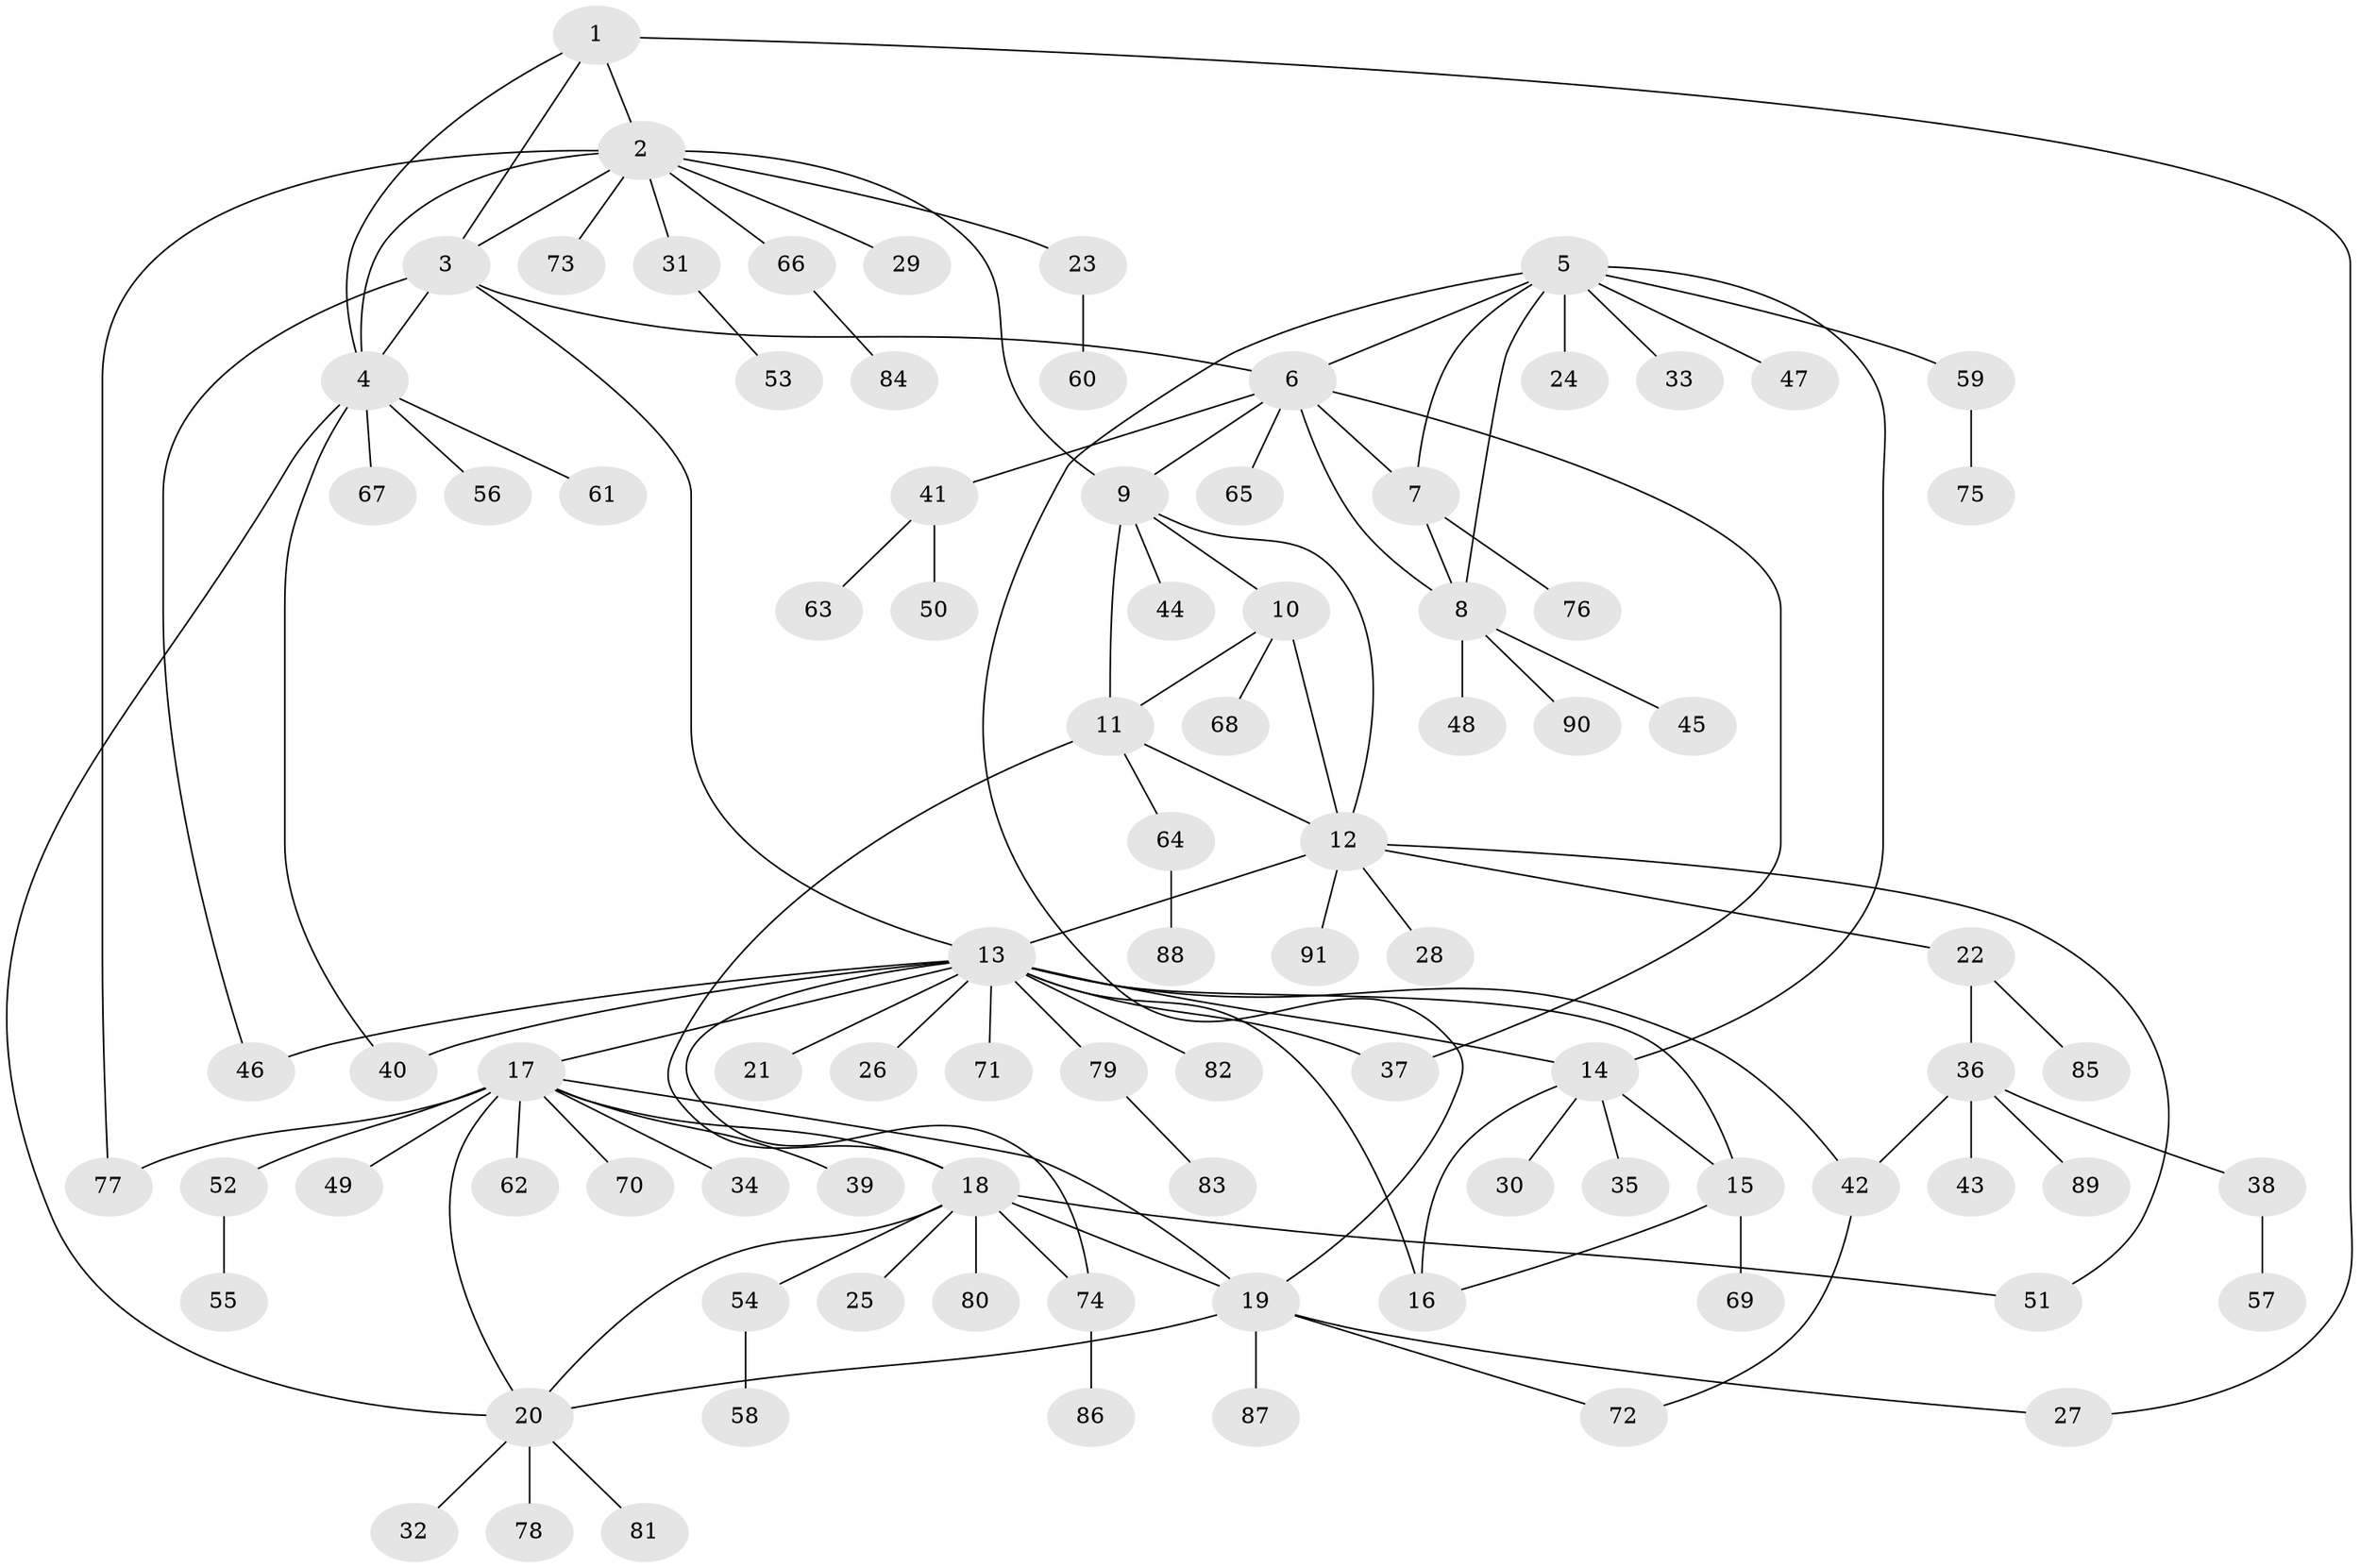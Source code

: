 // Generated by graph-tools (version 1.1) at 2025/16/03/09/25 04:16:09]
// undirected, 91 vertices, 120 edges
graph export_dot {
graph [start="1"]
  node [color=gray90,style=filled];
  1;
  2;
  3;
  4;
  5;
  6;
  7;
  8;
  9;
  10;
  11;
  12;
  13;
  14;
  15;
  16;
  17;
  18;
  19;
  20;
  21;
  22;
  23;
  24;
  25;
  26;
  27;
  28;
  29;
  30;
  31;
  32;
  33;
  34;
  35;
  36;
  37;
  38;
  39;
  40;
  41;
  42;
  43;
  44;
  45;
  46;
  47;
  48;
  49;
  50;
  51;
  52;
  53;
  54;
  55;
  56;
  57;
  58;
  59;
  60;
  61;
  62;
  63;
  64;
  65;
  66;
  67;
  68;
  69;
  70;
  71;
  72;
  73;
  74;
  75;
  76;
  77;
  78;
  79;
  80;
  81;
  82;
  83;
  84;
  85;
  86;
  87;
  88;
  89;
  90;
  91;
  1 -- 2;
  1 -- 3;
  1 -- 4;
  1 -- 27;
  2 -- 3;
  2 -- 4;
  2 -- 9;
  2 -- 23;
  2 -- 29;
  2 -- 31;
  2 -- 66;
  2 -- 73;
  2 -- 77;
  3 -- 4;
  3 -- 6;
  3 -- 13;
  3 -- 46;
  4 -- 20;
  4 -- 40;
  4 -- 56;
  4 -- 61;
  4 -- 67;
  5 -- 6;
  5 -- 7;
  5 -- 8;
  5 -- 14;
  5 -- 19;
  5 -- 24;
  5 -- 33;
  5 -- 47;
  5 -- 59;
  6 -- 7;
  6 -- 8;
  6 -- 9;
  6 -- 37;
  6 -- 41;
  6 -- 65;
  7 -- 8;
  7 -- 76;
  8 -- 45;
  8 -- 48;
  8 -- 90;
  9 -- 10;
  9 -- 11;
  9 -- 12;
  9 -- 44;
  10 -- 11;
  10 -- 12;
  10 -- 68;
  11 -- 12;
  11 -- 18;
  11 -- 64;
  12 -- 13;
  12 -- 22;
  12 -- 28;
  12 -- 51;
  12 -- 91;
  13 -- 14;
  13 -- 15;
  13 -- 16;
  13 -- 17;
  13 -- 21;
  13 -- 26;
  13 -- 37;
  13 -- 40;
  13 -- 42;
  13 -- 46;
  13 -- 71;
  13 -- 74;
  13 -- 79;
  13 -- 82;
  14 -- 15;
  14 -- 16;
  14 -- 30;
  14 -- 35;
  15 -- 16;
  15 -- 69;
  17 -- 18;
  17 -- 19;
  17 -- 20;
  17 -- 34;
  17 -- 39;
  17 -- 49;
  17 -- 52;
  17 -- 62;
  17 -- 70;
  17 -- 77;
  18 -- 19;
  18 -- 20;
  18 -- 25;
  18 -- 51;
  18 -- 54;
  18 -- 74;
  18 -- 80;
  19 -- 20;
  19 -- 27;
  19 -- 72;
  19 -- 87;
  20 -- 32;
  20 -- 78;
  20 -- 81;
  22 -- 36;
  22 -- 85;
  23 -- 60;
  31 -- 53;
  36 -- 38;
  36 -- 42;
  36 -- 43;
  36 -- 89;
  38 -- 57;
  41 -- 50;
  41 -- 63;
  42 -- 72;
  52 -- 55;
  54 -- 58;
  59 -- 75;
  64 -- 88;
  66 -- 84;
  74 -- 86;
  79 -- 83;
}
